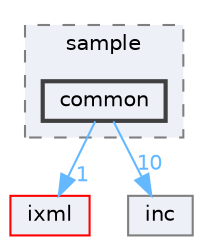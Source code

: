 digraph "/Users/mylhyz/Downloads/libupnp-1.14.18/upnp/sample/common"
{
 // LATEX_PDF_SIZE
  bgcolor="transparent";
  edge [fontname=Helvetica,fontsize=10,labelfontname=Helvetica,labelfontsize=10];
  node [fontname=Helvetica,fontsize=10,shape=box,height=0.2,width=0.4];
  compound=true
  subgraph clusterdir_124366a906f44e52e082911f91ab8e50 {
    graph [ bgcolor="#edf0f7", pencolor="grey50", label="sample", fontname=Helvetica,fontsize=10 style="filled,dashed", URL="dir_124366a906f44e52e082911f91ab8e50.html",tooltip=""]
  dir_d2ed06dd5e65f4eb53e6d04be4745c12 [label="common", fillcolor="#edf0f7", color="grey25", style="filled,bold", URL="dir_d2ed06dd5e65f4eb53e6d04be4745c12.html",tooltip=""];
  }
  dir_31beb016aa6d7229478e8618a61a6722 [label="ixml", fillcolor="#edf0f7", color="red", style="filled", URL="dir_31beb016aa6d7229478e8618a61a6722.html",tooltip=""];
  dir_3da35c713fa963ae049913675ac870d6 [label="inc", fillcolor="#edf0f7", color="grey50", style="filled", URL="dir_3da35c713fa963ae049913675ac870d6.html",tooltip=""];
  dir_d2ed06dd5e65f4eb53e6d04be4745c12->dir_31beb016aa6d7229478e8618a61a6722 [headlabel="1", labeldistance=1.5 headhref="dir_000003_000011.html" href="dir_000003_000011.html" color="steelblue1" fontcolor="steelblue1"];
  dir_d2ed06dd5e65f4eb53e6d04be4745c12->dir_3da35c713fa963ae049913675ac870d6 [headlabel="10", labeldistance=1.5 headhref="dir_000003_000009.html" href="dir_000003_000009.html" color="steelblue1" fontcolor="steelblue1"];
}
